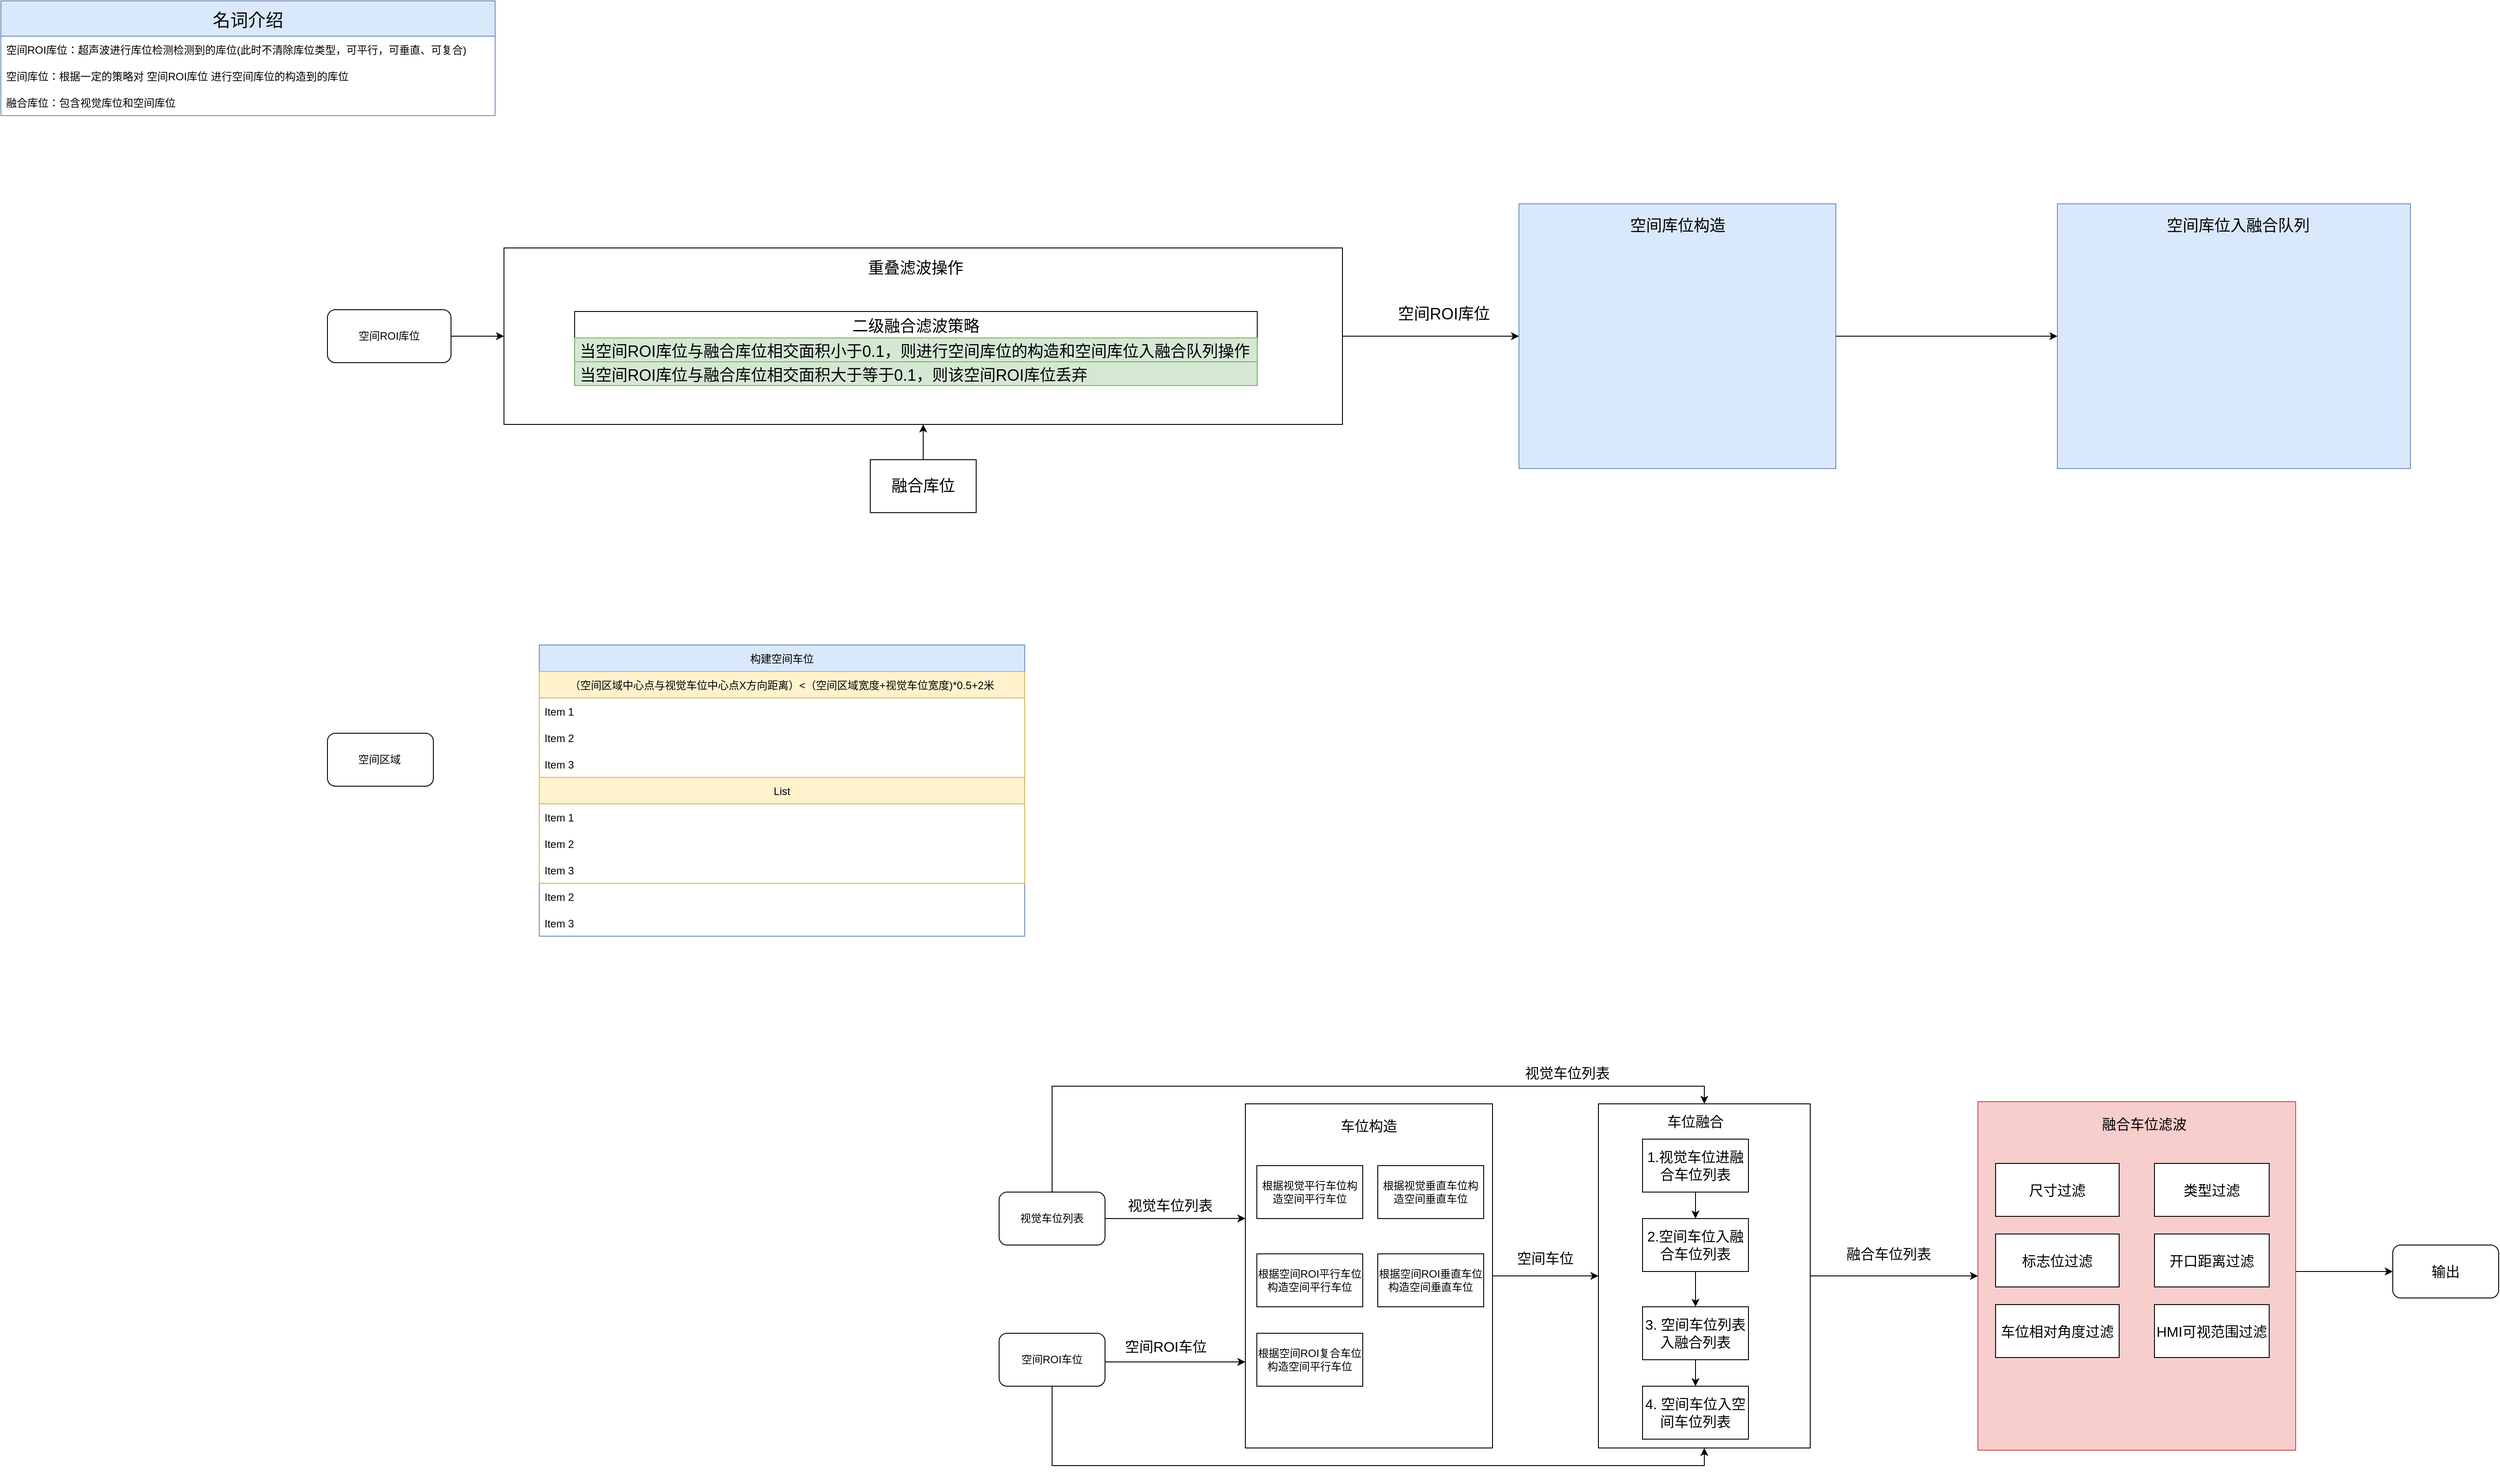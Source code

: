 <mxfile version="16.3.0" type="github">
  <diagram id="cVR37ZmWGLsnPl2WjFdK" name="第 1 页">
    <mxGraphModel dx="2498" dy="1191" grid="1" gridSize="10" guides="1" tooltips="1" connect="1" arrows="1" fold="1" page="1" pageScale="1" pageWidth="827" pageHeight="1169" math="0" shadow="0">
      <root>
        <mxCell id="0" />
        <mxCell id="1" parent="0" />
        <mxCell id="-53x6ZhHskoMFxqWoibM-1" value="名词介绍" style="swimlane;fontStyle=0;childLayout=stackLayout;horizontal=1;startSize=40;horizontalStack=0;resizeParent=1;resizeParentMax=0;resizeLast=0;collapsible=1;marginBottom=0;fillColor=#dae8fc;strokeColor=#6c8ebf;fontSize=20;" parent="1" vertex="1">
          <mxGeometry x="110" y="370" width="560" height="130" as="geometry" />
        </mxCell>
        <mxCell id="-53x6ZhHskoMFxqWoibM-2" value="空间ROI库位：超声波进行库位检测检测到的库位(此时不清除库位类型，可平行，可垂直、可复合)" style="text;strokeColor=none;fillColor=none;align=left;verticalAlign=middle;spacingLeft=4;spacingRight=4;overflow=hidden;points=[[0,0.5],[1,0.5]];portConstraint=eastwest;rotatable=0;fontStyle=0" parent="-53x6ZhHskoMFxqWoibM-1" vertex="1">
          <mxGeometry y="40" width="560" height="30" as="geometry" />
        </mxCell>
        <mxCell id="-53x6ZhHskoMFxqWoibM-5" value="空间库位：根据一定的策略对 空间ROI库位 进行空间库位的构造到的库位" style="text;strokeColor=none;fillColor=none;align=left;verticalAlign=middle;spacingLeft=4;spacingRight=4;overflow=hidden;points=[[0,0.5],[1,0.5]];portConstraint=eastwest;rotatable=0;fontStyle=0" parent="-53x6ZhHskoMFxqWoibM-1" vertex="1">
          <mxGeometry y="70" width="560" height="30" as="geometry" />
        </mxCell>
        <mxCell id="-53x6ZhHskoMFxqWoibM-4" value="融合库位：包含视觉库位和空间库位" style="text;strokeColor=none;fillColor=none;align=left;verticalAlign=middle;spacingLeft=4;spacingRight=4;overflow=hidden;points=[[0,0.5],[1,0.5]];portConstraint=eastwest;rotatable=0;" parent="-53x6ZhHskoMFxqWoibM-1" vertex="1">
          <mxGeometry y="100" width="560" height="30" as="geometry" />
        </mxCell>
        <mxCell id="vag5pzR2IlvkHYRFwE1v-9" value="" style="group" parent="1" vertex="1" connectable="0">
          <mxGeometry x="1830" y="600" width="359" height="300" as="geometry" />
        </mxCell>
        <mxCell id="vag5pzR2IlvkHYRFwE1v-7" value="" style="rounded=0;whiteSpace=wrap;html=1;fontSize=18;fillColor=#dae8fc;strokeColor=#6c8ebf;" parent="vag5pzR2IlvkHYRFwE1v-9" vertex="1">
          <mxGeometry width="359" height="300" as="geometry" />
        </mxCell>
        <mxCell id="vag5pzR2IlvkHYRFwE1v-8" value="空间库位构造" style="text;html=1;strokeColor=none;fillColor=none;align=center;verticalAlign=middle;whiteSpace=wrap;rounded=0;fontSize=18;" parent="vag5pzR2IlvkHYRFwE1v-9" vertex="1">
          <mxGeometry x="89.5" y="10" width="180" height="30" as="geometry" />
        </mxCell>
        <mxCell id="vag5pzR2IlvkHYRFwE1v-22" value="" style="endArrow=classic;html=1;rounded=0;fontSize=18;exitX=1;exitY=0.5;exitDx=0;exitDy=0;entryX=0;entryY=0.5;entryDx=0;entryDy=0;" parent="1" source="vag5pzR2IlvkHYRFwE1v-3" target="vag5pzR2IlvkHYRFwE1v-7" edge="1">
          <mxGeometry width="50" height="50" relative="1" as="geometry">
            <mxPoint x="1020" y="1100" as="sourcePoint" />
            <mxPoint x="1070" y="1050" as="targetPoint" />
          </mxGeometry>
        </mxCell>
        <mxCell id="vag5pzR2IlvkHYRFwE1v-23" value="空间ROI库位" style="text;html=1;strokeColor=none;fillColor=none;align=center;verticalAlign=middle;whiteSpace=wrap;rounded=0;fontSize=18;" parent="1" vertex="1">
          <mxGeometry x="1690" y="710" width="110" height="30" as="geometry" />
        </mxCell>
        <mxCell id="vag5pzR2IlvkHYRFwE1v-24" value="" style="group" parent="1" vertex="1" connectable="0">
          <mxGeometry x="2440" y="600" width="400" height="300" as="geometry" />
        </mxCell>
        <mxCell id="vag5pzR2IlvkHYRFwE1v-11" value="" style="rounded=0;whiteSpace=wrap;html=1;fontSize=18;fillColor=#dae8fc;strokeColor=#6c8ebf;" parent="vag5pzR2IlvkHYRFwE1v-24" vertex="1">
          <mxGeometry width="400" height="300" as="geometry" />
        </mxCell>
        <mxCell id="vag5pzR2IlvkHYRFwE1v-12" value="空间库位入融合队列" style="text;html=1;strokeColor=none;fillColor=none;align=center;verticalAlign=middle;whiteSpace=wrap;rounded=0;fontSize=18;" parent="vag5pzR2IlvkHYRFwE1v-24" vertex="1">
          <mxGeometry x="90" y="10" width="230" height="30" as="geometry" />
        </mxCell>
        <mxCell id="vag5pzR2IlvkHYRFwE1v-26" style="edgeStyle=orthogonalEdgeStyle;rounded=0;orthogonalLoop=1;jettySize=auto;html=1;fontSize=18;" parent="1" source="vag5pzR2IlvkHYRFwE1v-25" target="vag5pzR2IlvkHYRFwE1v-3" edge="1">
          <mxGeometry relative="1" as="geometry" />
        </mxCell>
        <mxCell id="vag5pzR2IlvkHYRFwE1v-25" value="融合库位" style="rounded=0;whiteSpace=wrap;html=1;fontSize=18;" parent="1" vertex="1">
          <mxGeometry x="1095" y="890" width="120" height="60" as="geometry" />
        </mxCell>
        <mxCell id="vag5pzR2IlvkHYRFwE1v-32" value="" style="endArrow=classic;html=1;rounded=0;fontSize=18;exitX=1;exitY=0.5;exitDx=0;exitDy=0;" parent="1" source="vag5pzR2IlvkHYRFwE1v-7" target="vag5pzR2IlvkHYRFwE1v-11" edge="1">
          <mxGeometry width="50" height="50" relative="1" as="geometry">
            <mxPoint x="2580" y="1080" as="sourcePoint" />
            <mxPoint x="2630" y="1030" as="targetPoint" />
          </mxGeometry>
        </mxCell>
        <mxCell id="wFFDldKNsyOkt9aesf2Q-3" value="" style="group" parent="1" vertex="1" connectable="0">
          <mxGeometry x="480" y="720" width="140" height="60" as="geometry" />
        </mxCell>
        <mxCell id="wFFDldKNsyOkt9aesf2Q-1" value="" style="rounded=1;whiteSpace=wrap;html=1;" parent="wFFDldKNsyOkt9aesf2Q-3" vertex="1">
          <mxGeometry width="140" height="60" as="geometry" />
        </mxCell>
        <mxCell id="wFFDldKNsyOkt9aesf2Q-2" value="空间ROI库位" style="text;html=1;strokeColor=none;fillColor=none;align=center;verticalAlign=middle;whiteSpace=wrap;rounded=0;" parent="wFFDldKNsyOkt9aesf2Q-3" vertex="1">
          <mxGeometry x="25" y="15" width="90" height="30" as="geometry" />
        </mxCell>
        <mxCell id="wFFDldKNsyOkt9aesf2Q-4" style="edgeStyle=orthogonalEdgeStyle;rounded=0;orthogonalLoop=1;jettySize=auto;html=1;entryX=0;entryY=0.5;entryDx=0;entryDy=0;" parent="1" source="wFFDldKNsyOkt9aesf2Q-1" target="vag5pzR2IlvkHYRFwE1v-3" edge="1">
          <mxGeometry relative="1" as="geometry" />
        </mxCell>
        <mxCell id="wFFDldKNsyOkt9aesf2Q-5" value="" style="group" parent="1" vertex="1" connectable="0">
          <mxGeometry x="680" y="650" width="950" height="200" as="geometry" />
        </mxCell>
        <mxCell id="vag5pzR2IlvkHYRFwE1v-3" value="" style="rounded=0;whiteSpace=wrap;html=1;fontSize=18;" parent="wFFDldKNsyOkt9aesf2Q-5" vertex="1">
          <mxGeometry width="950" height="200" as="geometry" />
        </mxCell>
        <mxCell id="vag5pzR2IlvkHYRFwE1v-4" value="重叠滤波操作" style="text;html=1;strokeColor=none;fillColor=none;align=center;verticalAlign=middle;whiteSpace=wrap;rounded=0;fontSize=18;" parent="wFFDldKNsyOkt9aesf2Q-5" vertex="1">
          <mxGeometry x="248.231" y="9" width="437.046" height="27.0" as="geometry" />
        </mxCell>
        <mxCell id="vag5pzR2IlvkHYRFwE1v-27" value="二级融合滤波策略" style="swimlane;fontStyle=0;childLayout=stackLayout;horizontal=1;startSize=30;horizontalStack=0;resizeParent=1;resizeParentMax=0;resizeLast=0;collapsible=1;marginBottom=0;fontSize=18;" parent="wFFDldKNsyOkt9aesf2Q-5" vertex="1">
          <mxGeometry x="80.046" y="72" width="773.414" height="84" as="geometry" />
        </mxCell>
        <mxCell id="vag5pzR2IlvkHYRFwE1v-28" value="当空间ROI库位与融合库位相交面积小于0.1，则进行空间库位的构造和空间库位入融合队列操作" style="text;strokeColor=#82b366;fillColor=#d5e8d4;align=left;verticalAlign=middle;spacingLeft=4;spacingRight=4;overflow=hidden;points=[[0,0.5],[1,0.5]];portConstraint=eastwest;rotatable=0;fontSize=18;" parent="vag5pzR2IlvkHYRFwE1v-27" vertex="1">
          <mxGeometry y="30" width="773.414" height="27.0" as="geometry" />
        </mxCell>
        <mxCell id="vag5pzR2IlvkHYRFwE1v-29" value="当空间ROI库位与融合库位相交面积大于等于0.1，则该空间ROI库位丢弃" style="text;strokeColor=#82b366;fillColor=#d5e8d4;align=left;verticalAlign=middle;spacingLeft=4;spacingRight=4;overflow=hidden;points=[[0,0.5],[1,0.5]];portConstraint=eastwest;rotatable=0;fontSize=18;" parent="vag5pzR2IlvkHYRFwE1v-27" vertex="1">
          <mxGeometry y="57" width="773.414" height="27.0" as="geometry" />
        </mxCell>
        <mxCell id="wFFDldKNsyOkt9aesf2Q-11" value="" style="group" parent="1" vertex="1" connectable="0">
          <mxGeometry x="480" y="1200" width="120" height="60" as="geometry" />
        </mxCell>
        <mxCell id="wFFDldKNsyOkt9aesf2Q-8" value="" style="rounded=1;whiteSpace=wrap;html=1;" parent="wFFDldKNsyOkt9aesf2Q-11" vertex="1">
          <mxGeometry width="120" height="60" as="geometry" />
        </mxCell>
        <mxCell id="wFFDldKNsyOkt9aesf2Q-10" value="空间区域" style="text;html=1;strokeColor=none;fillColor=none;align=center;verticalAlign=middle;whiteSpace=wrap;rounded=0;" parent="wFFDldKNsyOkt9aesf2Q-11" vertex="1">
          <mxGeometry x="29" y="15" width="60" height="30" as="geometry" />
        </mxCell>
        <mxCell id="wFFDldKNsyOkt9aesf2Q-14" value="构建空间车位" style="swimlane;fontStyle=0;childLayout=stackLayout;horizontal=1;startSize=30;horizontalStack=0;resizeParent=1;resizeParentMax=0;resizeLast=0;collapsible=1;marginBottom=0;fillColor=#dae8fc;strokeColor=#6c8ebf;" parent="1" vertex="1">
          <mxGeometry x="720" y="1100" width="550" height="330" as="geometry" />
        </mxCell>
        <mxCell id="wFFDldKNsyOkt9aesf2Q-18" value="（空间区域中心点与视觉车位中心点X方向距离）&lt;（空间区域宽度+视觉车位宽度)*0.5+2米" style="swimlane;fontStyle=0;childLayout=stackLayout;horizontal=1;startSize=30;horizontalStack=0;resizeParent=1;resizeParentMax=0;resizeLast=0;collapsible=1;marginBottom=0;fillColor=#fff2cc;strokeColor=#d6b656;" parent="wFFDldKNsyOkt9aesf2Q-14" vertex="1">
          <mxGeometry y="30" width="550" height="120" as="geometry" />
        </mxCell>
        <mxCell id="wFFDldKNsyOkt9aesf2Q-19" value="Item 1" style="text;strokeColor=none;fillColor=none;align=left;verticalAlign=middle;spacingLeft=4;spacingRight=4;overflow=hidden;points=[[0,0.5],[1,0.5]];portConstraint=eastwest;rotatable=0;" parent="wFFDldKNsyOkt9aesf2Q-18" vertex="1">
          <mxGeometry y="30" width="550" height="30" as="geometry" />
        </mxCell>
        <mxCell id="wFFDldKNsyOkt9aesf2Q-20" value="Item 2" style="text;strokeColor=none;fillColor=none;align=left;verticalAlign=middle;spacingLeft=4;spacingRight=4;overflow=hidden;points=[[0,0.5],[1,0.5]];portConstraint=eastwest;rotatable=0;" parent="wFFDldKNsyOkt9aesf2Q-18" vertex="1">
          <mxGeometry y="60" width="550" height="30" as="geometry" />
        </mxCell>
        <mxCell id="wFFDldKNsyOkt9aesf2Q-21" value="Item 3" style="text;strokeColor=none;fillColor=none;align=left;verticalAlign=middle;spacingLeft=4;spacingRight=4;overflow=hidden;points=[[0,0.5],[1,0.5]];portConstraint=eastwest;rotatable=0;" parent="wFFDldKNsyOkt9aesf2Q-18" vertex="1">
          <mxGeometry y="90" width="550" height="30" as="geometry" />
        </mxCell>
        <mxCell id="wFFDldKNsyOkt9aesf2Q-22" value="List" style="swimlane;fontStyle=0;childLayout=stackLayout;horizontal=1;startSize=30;horizontalStack=0;resizeParent=1;resizeParentMax=0;resizeLast=0;collapsible=1;marginBottom=0;fillColor=#fff2cc;strokeColor=#d6b656;" parent="wFFDldKNsyOkt9aesf2Q-14" vertex="1">
          <mxGeometry y="150" width="550" height="120" as="geometry" />
        </mxCell>
        <mxCell id="wFFDldKNsyOkt9aesf2Q-23" value="Item 1" style="text;strokeColor=none;fillColor=none;align=left;verticalAlign=middle;spacingLeft=4;spacingRight=4;overflow=hidden;points=[[0,0.5],[1,0.5]];portConstraint=eastwest;rotatable=0;" parent="wFFDldKNsyOkt9aesf2Q-22" vertex="1">
          <mxGeometry y="30" width="550" height="30" as="geometry" />
        </mxCell>
        <mxCell id="wFFDldKNsyOkt9aesf2Q-24" value="Item 2" style="text;strokeColor=none;fillColor=none;align=left;verticalAlign=middle;spacingLeft=4;spacingRight=4;overflow=hidden;points=[[0,0.5],[1,0.5]];portConstraint=eastwest;rotatable=0;" parent="wFFDldKNsyOkt9aesf2Q-22" vertex="1">
          <mxGeometry y="60" width="550" height="30" as="geometry" />
        </mxCell>
        <mxCell id="wFFDldKNsyOkt9aesf2Q-25" value="Item 3" style="text;strokeColor=none;fillColor=none;align=left;verticalAlign=middle;spacingLeft=4;spacingRight=4;overflow=hidden;points=[[0,0.5],[1,0.5]];portConstraint=eastwest;rotatable=0;" parent="wFFDldKNsyOkt9aesf2Q-22" vertex="1">
          <mxGeometry y="90" width="550" height="30" as="geometry" />
        </mxCell>
        <mxCell id="wFFDldKNsyOkt9aesf2Q-16" value="Item 2" style="text;strokeColor=none;fillColor=none;align=left;verticalAlign=middle;spacingLeft=4;spacingRight=4;overflow=hidden;points=[[0,0.5],[1,0.5]];portConstraint=eastwest;rotatable=0;" parent="wFFDldKNsyOkt9aesf2Q-14" vertex="1">
          <mxGeometry y="270" width="550" height="30" as="geometry" />
        </mxCell>
        <mxCell id="wFFDldKNsyOkt9aesf2Q-17" value="Item 3" style="text;strokeColor=none;fillColor=none;align=left;verticalAlign=middle;spacingLeft=4;spacingRight=4;overflow=hidden;points=[[0,0.5],[1,0.5]];portConstraint=eastwest;rotatable=0;" parent="wFFDldKNsyOkt9aesf2Q-14" vertex="1">
          <mxGeometry y="300" width="550" height="30" as="geometry" />
        </mxCell>
        <mxCell id="p4xiajq9QVLh6oT5vqYt-34" value="" style="group" vertex="1" connectable="0" parent="1">
          <mxGeometry x="1241" y="1570" width="1699" height="460" as="geometry" />
        </mxCell>
        <mxCell id="p4xiajq9QVLh6oT5vqYt-27" value="" style="rounded=0;whiteSpace=wrap;html=1;fontSize=16;fillColor=#f8cecc;strokeColor=#b85450;" vertex="1" parent="p4xiajq9QVLh6oT5vqYt-34">
          <mxGeometry x="1109" y="47.5" width="360" height="395" as="geometry" />
        </mxCell>
        <mxCell id="p4xiajq9QVLh6oT5vqYt-31" style="edgeStyle=orthogonalEdgeStyle;rounded=0;orthogonalLoop=1;jettySize=auto;html=1;entryX=0;entryY=0.5;entryDx=0;entryDy=0;fontSize=16;" edge="1" parent="p4xiajq9QVLh6oT5vqYt-34" source="p4xiajq9QVLh6oT5vqYt-7" target="p4xiajq9QVLh6oT5vqYt-27">
          <mxGeometry relative="1" as="geometry" />
        </mxCell>
        <mxCell id="p4xiajq9QVLh6oT5vqYt-7" value="" style="rounded=0;whiteSpace=wrap;html=1;" vertex="1" parent="p4xiajq9QVLh6oT5vqYt-34">
          <mxGeometry x="679" y="50" width="240" height="390" as="geometry" />
        </mxCell>
        <mxCell id="6v_zMGfTcSHWCO1odQ-e-3" value="" style="group" parent="p4xiajq9QVLh6oT5vqYt-34" vertex="1" connectable="0">
          <mxGeometry y="150" width="120" height="60" as="geometry" />
        </mxCell>
        <mxCell id="6v_zMGfTcSHWCO1odQ-e-2" value="" style="rounded=1;whiteSpace=wrap;html=1;" parent="6v_zMGfTcSHWCO1odQ-e-3" vertex="1">
          <mxGeometry width="120" height="60" as="geometry" />
        </mxCell>
        <mxCell id="6v_zMGfTcSHWCO1odQ-e-1" value="视觉车位列表" style="text;html=1;strokeColor=none;fillColor=none;align=center;verticalAlign=middle;whiteSpace=wrap;rounded=0;" parent="6v_zMGfTcSHWCO1odQ-e-3" vertex="1">
          <mxGeometry x="20" y="15" width="80" height="30" as="geometry" />
        </mxCell>
        <mxCell id="p4xiajq9QVLh6oT5vqYt-12" style="edgeStyle=orthogonalEdgeStyle;rounded=0;orthogonalLoop=1;jettySize=auto;html=1;entryX=0.5;entryY=1;entryDx=0;entryDy=0;fontSize=16;exitX=0.5;exitY=1;exitDx=0;exitDy=0;" edge="1" parent="p4xiajq9QVLh6oT5vqYt-34" source="6v_zMGfTcSHWCO1odQ-e-4" target="p4xiajq9QVLh6oT5vqYt-7">
          <mxGeometry relative="1" as="geometry">
            <Array as="points">
              <mxPoint x="60" y="460" />
              <mxPoint x="799" y="460" />
            </Array>
          </mxGeometry>
        </mxCell>
        <mxCell id="6v_zMGfTcSHWCO1odQ-e-4" value="空间ROI车位" style="rounded=1;whiteSpace=wrap;html=1;" parent="p4xiajq9QVLh6oT5vqYt-34" vertex="1">
          <mxGeometry y="310" width="120" height="60" as="geometry" />
        </mxCell>
        <mxCell id="p4xiajq9QVLh6oT5vqYt-14" style="edgeStyle=orthogonalEdgeStyle;rounded=0;orthogonalLoop=1;jettySize=auto;html=1;entryX=0;entryY=0.5;entryDx=0;entryDy=0;fontSize=16;" edge="1" parent="p4xiajq9QVLh6oT5vqYt-34" source="6v_zMGfTcSHWCO1odQ-e-6" target="p4xiajq9QVLh6oT5vqYt-7">
          <mxGeometry relative="1" as="geometry" />
        </mxCell>
        <mxCell id="6v_zMGfTcSHWCO1odQ-e-6" value="" style="rounded=0;whiteSpace=wrap;html=1;" parent="p4xiajq9QVLh6oT5vqYt-34" vertex="1">
          <mxGeometry x="279" y="50" width="280" height="390" as="geometry" />
        </mxCell>
        <mxCell id="6v_zMGfTcSHWCO1odQ-e-8" value="根据视觉平行车位构造空间平行车位" style="rounded=0;whiteSpace=wrap;html=1;" parent="p4xiajq9QVLh6oT5vqYt-34" vertex="1">
          <mxGeometry x="292" y="120" width="120" height="60" as="geometry" />
        </mxCell>
        <mxCell id="6v_zMGfTcSHWCO1odQ-e-9" value="根据视觉垂直车位构造空间垂直车位" style="rounded=0;whiteSpace=wrap;html=1;" parent="p4xiajq9QVLh6oT5vqYt-34" vertex="1">
          <mxGeometry x="429" y="120" width="120" height="60" as="geometry" />
        </mxCell>
        <mxCell id="6v_zMGfTcSHWCO1odQ-e-10" value="根据空间ROI平行车位构造空间平行车位" style="rounded=0;whiteSpace=wrap;html=1;" parent="p4xiajq9QVLh6oT5vqYt-34" vertex="1">
          <mxGeometry x="292" y="220" width="120" height="60" as="geometry" />
        </mxCell>
        <mxCell id="6v_zMGfTcSHWCO1odQ-e-11" value="根据空间ROI垂直车位构造空间垂直车位" style="rounded=0;whiteSpace=wrap;html=1;" parent="p4xiajq9QVLh6oT5vqYt-34" vertex="1">
          <mxGeometry x="429" y="220" width="120" height="60" as="geometry" />
        </mxCell>
        <mxCell id="6v_zMGfTcSHWCO1odQ-e-12" value="根据空间ROI复合车位构造空间平行车位" style="rounded=0;whiteSpace=wrap;html=1;" parent="p4xiajq9QVLh6oT5vqYt-34" vertex="1">
          <mxGeometry x="292" y="310" width="120" height="60" as="geometry" />
        </mxCell>
        <mxCell id="6v_zMGfTcSHWCO1odQ-e-13" value="&lt;font style=&quot;font-size: 16px&quot;&gt;车位构造&lt;br&gt;&lt;/font&gt;" style="text;html=1;strokeColor=none;fillColor=none;align=center;verticalAlign=middle;whiteSpace=wrap;rounded=0;" parent="p4xiajq9QVLh6oT5vqYt-34" vertex="1">
          <mxGeometry x="374" y="60" width="90" height="30" as="geometry" />
        </mxCell>
        <mxCell id="6v_zMGfTcSHWCO1odQ-e-14" value="1.视觉车位进融合车位列表" style="rounded=0;whiteSpace=wrap;html=1;fontSize=16;" parent="p4xiajq9QVLh6oT5vqYt-34" vertex="1">
          <mxGeometry x="729" y="90" width="120" height="60" as="geometry" />
        </mxCell>
        <mxCell id="p4xiajq9QVLh6oT5vqYt-11" style="edgeStyle=orthogonalEdgeStyle;rounded=0;orthogonalLoop=1;jettySize=auto;html=1;entryX=0;entryY=0.75;entryDx=0;entryDy=0;fontSize=16;" edge="1" parent="p4xiajq9QVLh6oT5vqYt-34" source="6v_zMGfTcSHWCO1odQ-e-4" target="6v_zMGfTcSHWCO1odQ-e-6">
          <mxGeometry relative="1" as="geometry">
            <Array as="points">
              <mxPoint x="224" y="343" />
            </Array>
          </mxGeometry>
        </mxCell>
        <mxCell id="p4xiajq9QVLh6oT5vqYt-1" value="2.空间车位入融合车位列表" style="rounded=0;whiteSpace=wrap;html=1;fontSize=16;" vertex="1" parent="p4xiajq9QVLh6oT5vqYt-34">
          <mxGeometry x="729" y="180" width="120" height="60" as="geometry" />
        </mxCell>
        <mxCell id="p4xiajq9QVLh6oT5vqYt-4" style="edgeStyle=orthogonalEdgeStyle;rounded=0;orthogonalLoop=1;jettySize=auto;html=1;entryX=0.5;entryY=0;entryDx=0;entryDy=0;" edge="1" parent="p4xiajq9QVLh6oT5vqYt-34" source="6v_zMGfTcSHWCO1odQ-e-14" target="p4xiajq9QVLh6oT5vqYt-1">
          <mxGeometry relative="1" as="geometry" />
        </mxCell>
        <mxCell id="p4xiajq9QVLh6oT5vqYt-2" value="3. 空间车位列表入融合列表" style="rounded=0;whiteSpace=wrap;html=1;fontSize=16;" vertex="1" parent="p4xiajq9QVLh6oT5vqYt-34">
          <mxGeometry x="729" y="280" width="120" height="60" as="geometry" />
        </mxCell>
        <mxCell id="p4xiajq9QVLh6oT5vqYt-5" style="edgeStyle=orthogonalEdgeStyle;rounded=0;orthogonalLoop=1;jettySize=auto;html=1;" edge="1" parent="p4xiajq9QVLh6oT5vqYt-34" source="p4xiajq9QVLh6oT5vqYt-1" target="p4xiajq9QVLh6oT5vqYt-2">
          <mxGeometry relative="1" as="geometry" />
        </mxCell>
        <mxCell id="p4xiajq9QVLh6oT5vqYt-3" value="4. 空间车位入空间车位列表" style="rounded=0;whiteSpace=wrap;html=1;fontSize=16;" vertex="1" parent="p4xiajq9QVLh6oT5vqYt-34">
          <mxGeometry x="729" y="370" width="120" height="60" as="geometry" />
        </mxCell>
        <mxCell id="p4xiajq9QVLh6oT5vqYt-8" value="&lt;font style=&quot;font-size: 16px&quot;&gt;车位融合&lt;/font&gt;" style="text;html=1;strokeColor=none;fillColor=none;align=center;verticalAlign=middle;whiteSpace=wrap;rounded=0;" vertex="1" parent="p4xiajq9QVLh6oT5vqYt-34">
          <mxGeometry x="744" y="55" width="90" height="30" as="geometry" />
        </mxCell>
        <mxCell id="p4xiajq9QVLh6oT5vqYt-6" style="edgeStyle=orthogonalEdgeStyle;rounded=0;orthogonalLoop=1;jettySize=auto;html=1;entryX=0.5;entryY=0;entryDx=0;entryDy=0;" edge="1" parent="p4xiajq9QVLh6oT5vqYt-34" source="p4xiajq9QVLh6oT5vqYt-2" target="p4xiajq9QVLh6oT5vqYt-3">
          <mxGeometry relative="1" as="geometry" />
        </mxCell>
        <mxCell id="p4xiajq9QVLh6oT5vqYt-9" style="edgeStyle=orthogonalEdgeStyle;rounded=0;orthogonalLoop=1;jettySize=auto;html=1;entryX=0;entryY=0.333;entryDx=0;entryDy=0;entryPerimeter=0;fontSize=16;" edge="1" parent="p4xiajq9QVLh6oT5vqYt-34" source="6v_zMGfTcSHWCO1odQ-e-2" target="6v_zMGfTcSHWCO1odQ-e-6">
          <mxGeometry relative="1" as="geometry" />
        </mxCell>
        <mxCell id="p4xiajq9QVLh6oT5vqYt-13" style="edgeStyle=orthogonalEdgeStyle;rounded=0;orthogonalLoop=1;jettySize=auto;html=1;entryX=0.5;entryY=0;entryDx=0;entryDy=0;fontSize=16;exitX=0.5;exitY=0;exitDx=0;exitDy=0;" edge="1" parent="p4xiajq9QVLh6oT5vqYt-34" source="6v_zMGfTcSHWCO1odQ-e-2" target="p4xiajq9QVLh6oT5vqYt-7">
          <mxGeometry relative="1" as="geometry">
            <mxPoint x="120" y="150" as="sourcePoint" />
            <Array as="points">
              <mxPoint x="60" y="30" />
              <mxPoint x="799" y="30" />
            </Array>
          </mxGeometry>
        </mxCell>
        <mxCell id="p4xiajq9QVLh6oT5vqYt-15" value="空间车位" style="text;html=1;strokeColor=none;fillColor=none;align=center;verticalAlign=middle;whiteSpace=wrap;rounded=0;fontSize=16;" vertex="1" parent="p4xiajq9QVLh6oT5vqYt-34">
          <mxGeometry x="579" y="210" width="80" height="30" as="geometry" />
        </mxCell>
        <mxCell id="p4xiajq9QVLh6oT5vqYt-17" value="视觉车位列表" style="text;html=1;strokeColor=none;fillColor=none;align=center;verticalAlign=middle;whiteSpace=wrap;rounded=0;fontSize=16;" vertex="1" parent="p4xiajq9QVLh6oT5vqYt-34">
          <mxGeometry x="589" width="110" height="30" as="geometry" />
        </mxCell>
        <mxCell id="p4xiajq9QVLh6oT5vqYt-18" value="视觉车位列表" style="text;html=1;strokeColor=none;fillColor=none;align=center;verticalAlign=middle;whiteSpace=wrap;rounded=0;fontSize=16;" vertex="1" parent="p4xiajq9QVLh6oT5vqYt-34">
          <mxGeometry x="139" y="150" width="110" height="30" as="geometry" />
        </mxCell>
        <mxCell id="p4xiajq9QVLh6oT5vqYt-19" value="空间ROI车位" style="text;html=1;strokeColor=none;fillColor=none;align=center;verticalAlign=middle;whiteSpace=wrap;rounded=0;fontSize=16;" vertex="1" parent="p4xiajq9QVLh6oT5vqYt-34">
          <mxGeometry x="139" y="310" width="100" height="30" as="geometry" />
        </mxCell>
        <mxCell id="p4xiajq9QVLh6oT5vqYt-21" value="尺寸过滤" style="rounded=0;whiteSpace=wrap;html=1;fontSize=16;" vertex="1" parent="p4xiajq9QVLh6oT5vqYt-34">
          <mxGeometry x="1129" y="117.5" width="140" height="60" as="geometry" />
        </mxCell>
        <mxCell id="p4xiajq9QVLh6oT5vqYt-22" value="类型过滤" style="rounded=0;whiteSpace=wrap;html=1;fontSize=16;" vertex="1" parent="p4xiajq9QVLh6oT5vqYt-34">
          <mxGeometry x="1309" y="117.5" width="130" height="60" as="geometry" />
        </mxCell>
        <mxCell id="p4xiajq9QVLh6oT5vqYt-23" value="标志位过滤" style="rounded=0;whiteSpace=wrap;html=1;fontSize=16;" vertex="1" parent="p4xiajq9QVLh6oT5vqYt-34">
          <mxGeometry x="1129" y="197.5" width="140" height="60" as="geometry" />
        </mxCell>
        <mxCell id="p4xiajq9QVLh6oT5vqYt-24" value="开口距离过滤" style="rounded=0;whiteSpace=wrap;html=1;fontSize=16;" vertex="1" parent="p4xiajq9QVLh6oT5vqYt-34">
          <mxGeometry x="1309" y="197.5" width="130" height="60" as="geometry" />
        </mxCell>
        <mxCell id="p4xiajq9QVLh6oT5vqYt-25" value="车位相对角度过滤" style="rounded=0;whiteSpace=wrap;html=1;fontSize=16;" vertex="1" parent="p4xiajq9QVLh6oT5vqYt-34">
          <mxGeometry x="1129" y="277.5" width="140" height="60" as="geometry" />
        </mxCell>
        <mxCell id="p4xiajq9QVLh6oT5vqYt-26" value="HMI可视范围过滤" style="rounded=0;whiteSpace=wrap;html=1;fontSize=16;" vertex="1" parent="p4xiajq9QVLh6oT5vqYt-34">
          <mxGeometry x="1309" y="277.5" width="130" height="60" as="geometry" />
        </mxCell>
        <mxCell id="p4xiajq9QVLh6oT5vqYt-28" value="融合车位滤波" style="text;html=1;strokeColor=none;fillColor=none;align=center;verticalAlign=middle;whiteSpace=wrap;rounded=0;fontSize=16;" vertex="1" parent="p4xiajq9QVLh6oT5vqYt-34">
          <mxGeometry x="1238" y="57.5" width="119" height="30" as="geometry" />
        </mxCell>
        <mxCell id="p4xiajq9QVLh6oT5vqYt-30" value="输出" style="rounded=1;whiteSpace=wrap;html=1;fontSize=16;" vertex="1" parent="p4xiajq9QVLh6oT5vqYt-34">
          <mxGeometry x="1579" y="210" width="120" height="60" as="geometry" />
        </mxCell>
        <mxCell id="p4xiajq9QVLh6oT5vqYt-33" style="edgeStyle=orthogonalEdgeStyle;rounded=0;orthogonalLoop=1;jettySize=auto;html=1;entryX=0;entryY=0.5;entryDx=0;entryDy=0;fontSize=16;" edge="1" parent="p4xiajq9QVLh6oT5vqYt-34" source="p4xiajq9QVLh6oT5vqYt-27" target="p4xiajq9QVLh6oT5vqYt-30">
          <mxGeometry relative="1" as="geometry">
            <Array as="points">
              <mxPoint x="1499" y="240" />
              <mxPoint x="1499" y="240" />
            </Array>
          </mxGeometry>
        </mxCell>
        <mxCell id="p4xiajq9QVLh6oT5vqYt-32" value="融合车位列表" style="text;html=1;strokeColor=none;fillColor=none;align=center;verticalAlign=middle;whiteSpace=wrap;rounded=0;fontSize=16;" vertex="1" parent="p4xiajq9QVLh6oT5vqYt-34">
          <mxGeometry x="948" y="205" width="120" height="30" as="geometry" />
        </mxCell>
      </root>
    </mxGraphModel>
  </diagram>
</mxfile>

